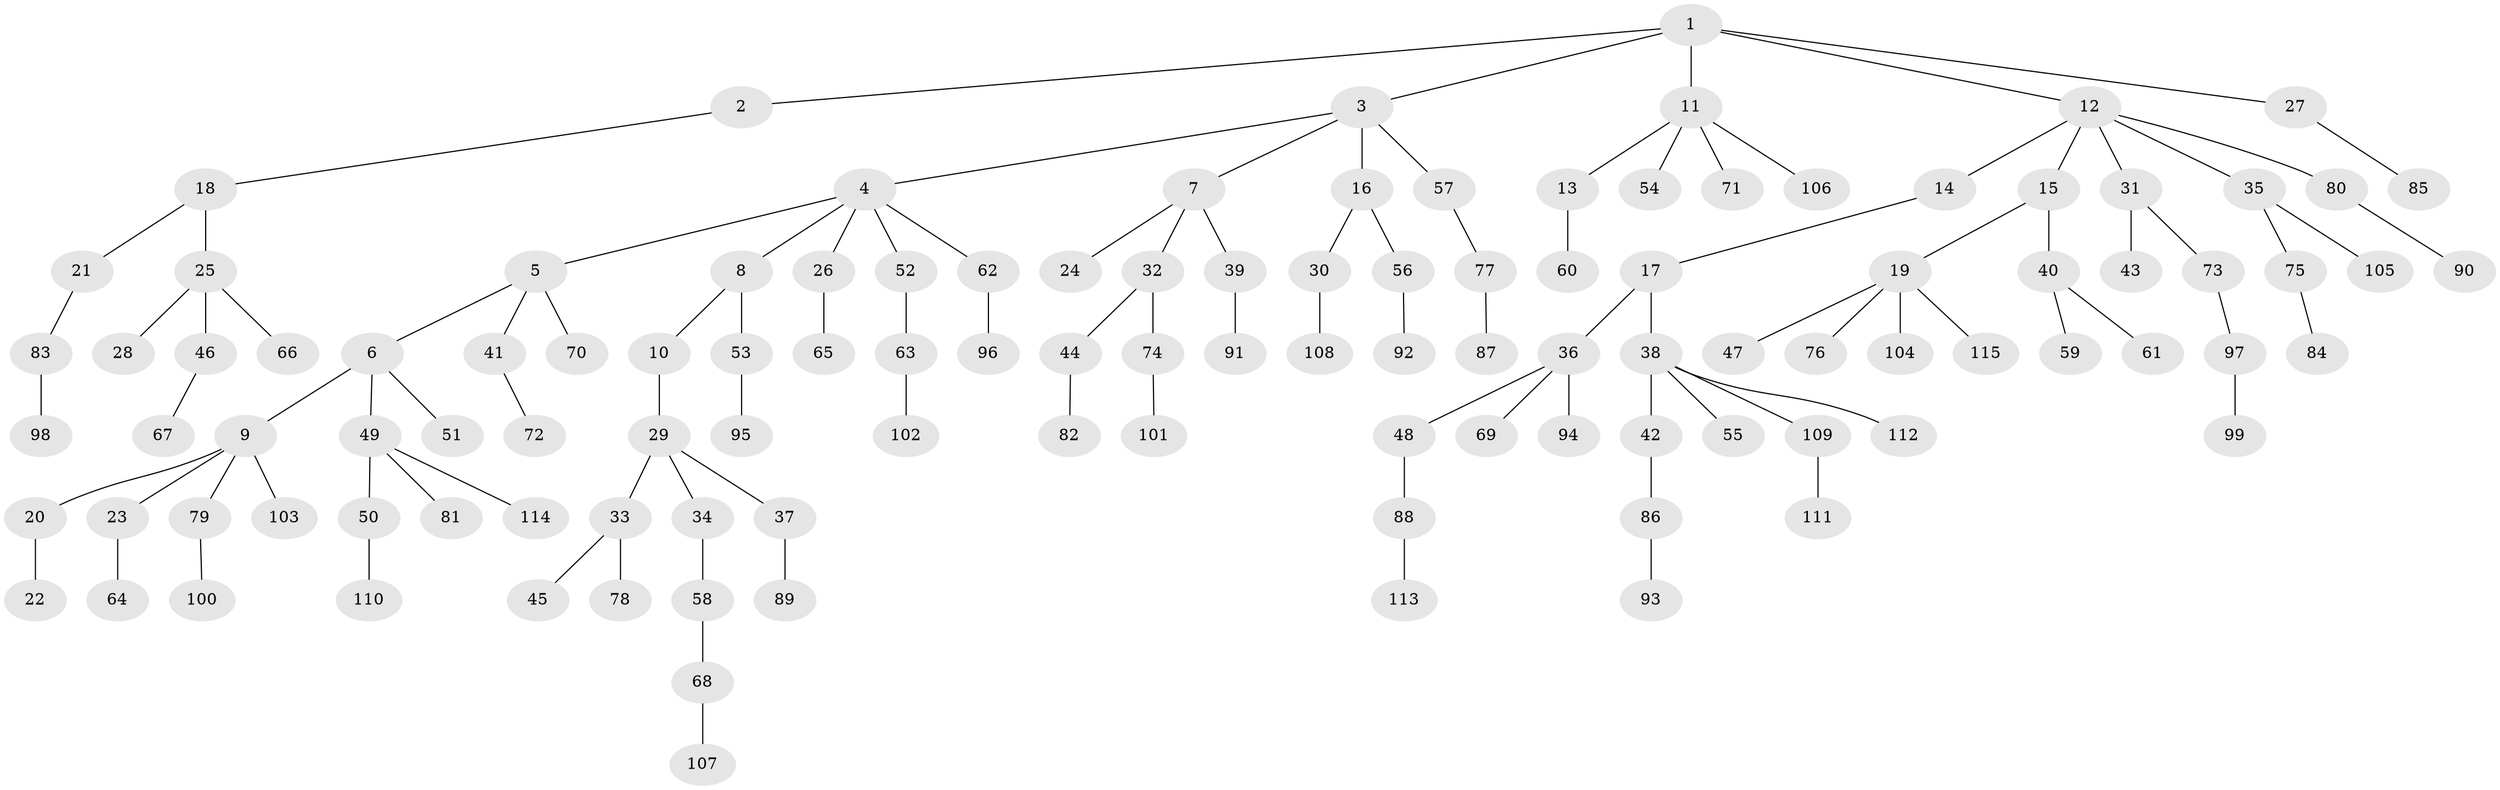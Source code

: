 // Generated by graph-tools (version 1.1) at 2025/53/03/09/25 04:53:49]
// undirected, 115 vertices, 114 edges
graph export_dot {
graph [start="1"]
  node [color=gray90,style=filled];
  1;
  2;
  3;
  4;
  5;
  6;
  7;
  8;
  9;
  10;
  11;
  12;
  13;
  14;
  15;
  16;
  17;
  18;
  19;
  20;
  21;
  22;
  23;
  24;
  25;
  26;
  27;
  28;
  29;
  30;
  31;
  32;
  33;
  34;
  35;
  36;
  37;
  38;
  39;
  40;
  41;
  42;
  43;
  44;
  45;
  46;
  47;
  48;
  49;
  50;
  51;
  52;
  53;
  54;
  55;
  56;
  57;
  58;
  59;
  60;
  61;
  62;
  63;
  64;
  65;
  66;
  67;
  68;
  69;
  70;
  71;
  72;
  73;
  74;
  75;
  76;
  77;
  78;
  79;
  80;
  81;
  82;
  83;
  84;
  85;
  86;
  87;
  88;
  89;
  90;
  91;
  92;
  93;
  94;
  95;
  96;
  97;
  98;
  99;
  100;
  101;
  102;
  103;
  104;
  105;
  106;
  107;
  108;
  109;
  110;
  111;
  112;
  113;
  114;
  115;
  1 -- 2;
  1 -- 3;
  1 -- 11;
  1 -- 12;
  1 -- 27;
  2 -- 18;
  3 -- 4;
  3 -- 7;
  3 -- 16;
  3 -- 57;
  4 -- 5;
  4 -- 8;
  4 -- 26;
  4 -- 52;
  4 -- 62;
  5 -- 6;
  5 -- 41;
  5 -- 70;
  6 -- 9;
  6 -- 49;
  6 -- 51;
  7 -- 24;
  7 -- 32;
  7 -- 39;
  8 -- 10;
  8 -- 53;
  9 -- 20;
  9 -- 23;
  9 -- 79;
  9 -- 103;
  10 -- 29;
  11 -- 13;
  11 -- 54;
  11 -- 71;
  11 -- 106;
  12 -- 14;
  12 -- 15;
  12 -- 31;
  12 -- 35;
  12 -- 80;
  13 -- 60;
  14 -- 17;
  15 -- 19;
  15 -- 40;
  16 -- 30;
  16 -- 56;
  17 -- 36;
  17 -- 38;
  18 -- 21;
  18 -- 25;
  19 -- 47;
  19 -- 76;
  19 -- 104;
  19 -- 115;
  20 -- 22;
  21 -- 83;
  23 -- 64;
  25 -- 28;
  25 -- 46;
  25 -- 66;
  26 -- 65;
  27 -- 85;
  29 -- 33;
  29 -- 34;
  29 -- 37;
  30 -- 108;
  31 -- 43;
  31 -- 73;
  32 -- 44;
  32 -- 74;
  33 -- 45;
  33 -- 78;
  34 -- 58;
  35 -- 75;
  35 -- 105;
  36 -- 48;
  36 -- 69;
  36 -- 94;
  37 -- 89;
  38 -- 42;
  38 -- 55;
  38 -- 109;
  38 -- 112;
  39 -- 91;
  40 -- 59;
  40 -- 61;
  41 -- 72;
  42 -- 86;
  44 -- 82;
  46 -- 67;
  48 -- 88;
  49 -- 50;
  49 -- 81;
  49 -- 114;
  50 -- 110;
  52 -- 63;
  53 -- 95;
  56 -- 92;
  57 -- 77;
  58 -- 68;
  62 -- 96;
  63 -- 102;
  68 -- 107;
  73 -- 97;
  74 -- 101;
  75 -- 84;
  77 -- 87;
  79 -- 100;
  80 -- 90;
  83 -- 98;
  86 -- 93;
  88 -- 113;
  97 -- 99;
  109 -- 111;
}
